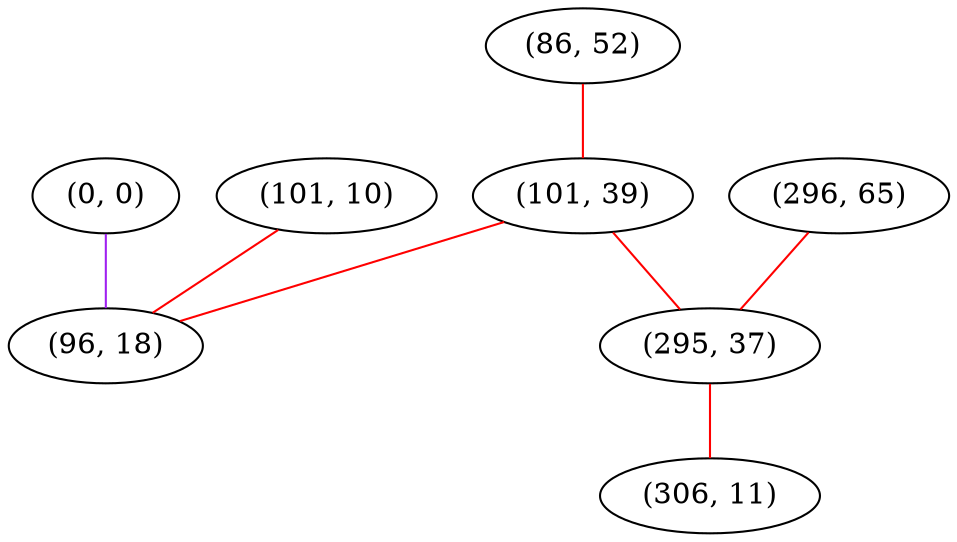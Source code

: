 graph "" {
"(86, 52)";
"(0, 0)";
"(101, 10)";
"(296, 65)";
"(101, 39)";
"(96, 18)";
"(295, 37)";
"(306, 11)";
"(86, 52)" -- "(101, 39)"  [color=red, key=0, weight=1];
"(0, 0)" -- "(96, 18)"  [color=purple, key=0, weight=4];
"(101, 10)" -- "(96, 18)"  [color=red, key=0, weight=1];
"(296, 65)" -- "(295, 37)"  [color=red, key=0, weight=1];
"(101, 39)" -- "(295, 37)"  [color=red, key=0, weight=1];
"(101, 39)" -- "(96, 18)"  [color=red, key=0, weight=1];
"(295, 37)" -- "(306, 11)"  [color=red, key=0, weight=1];
}
